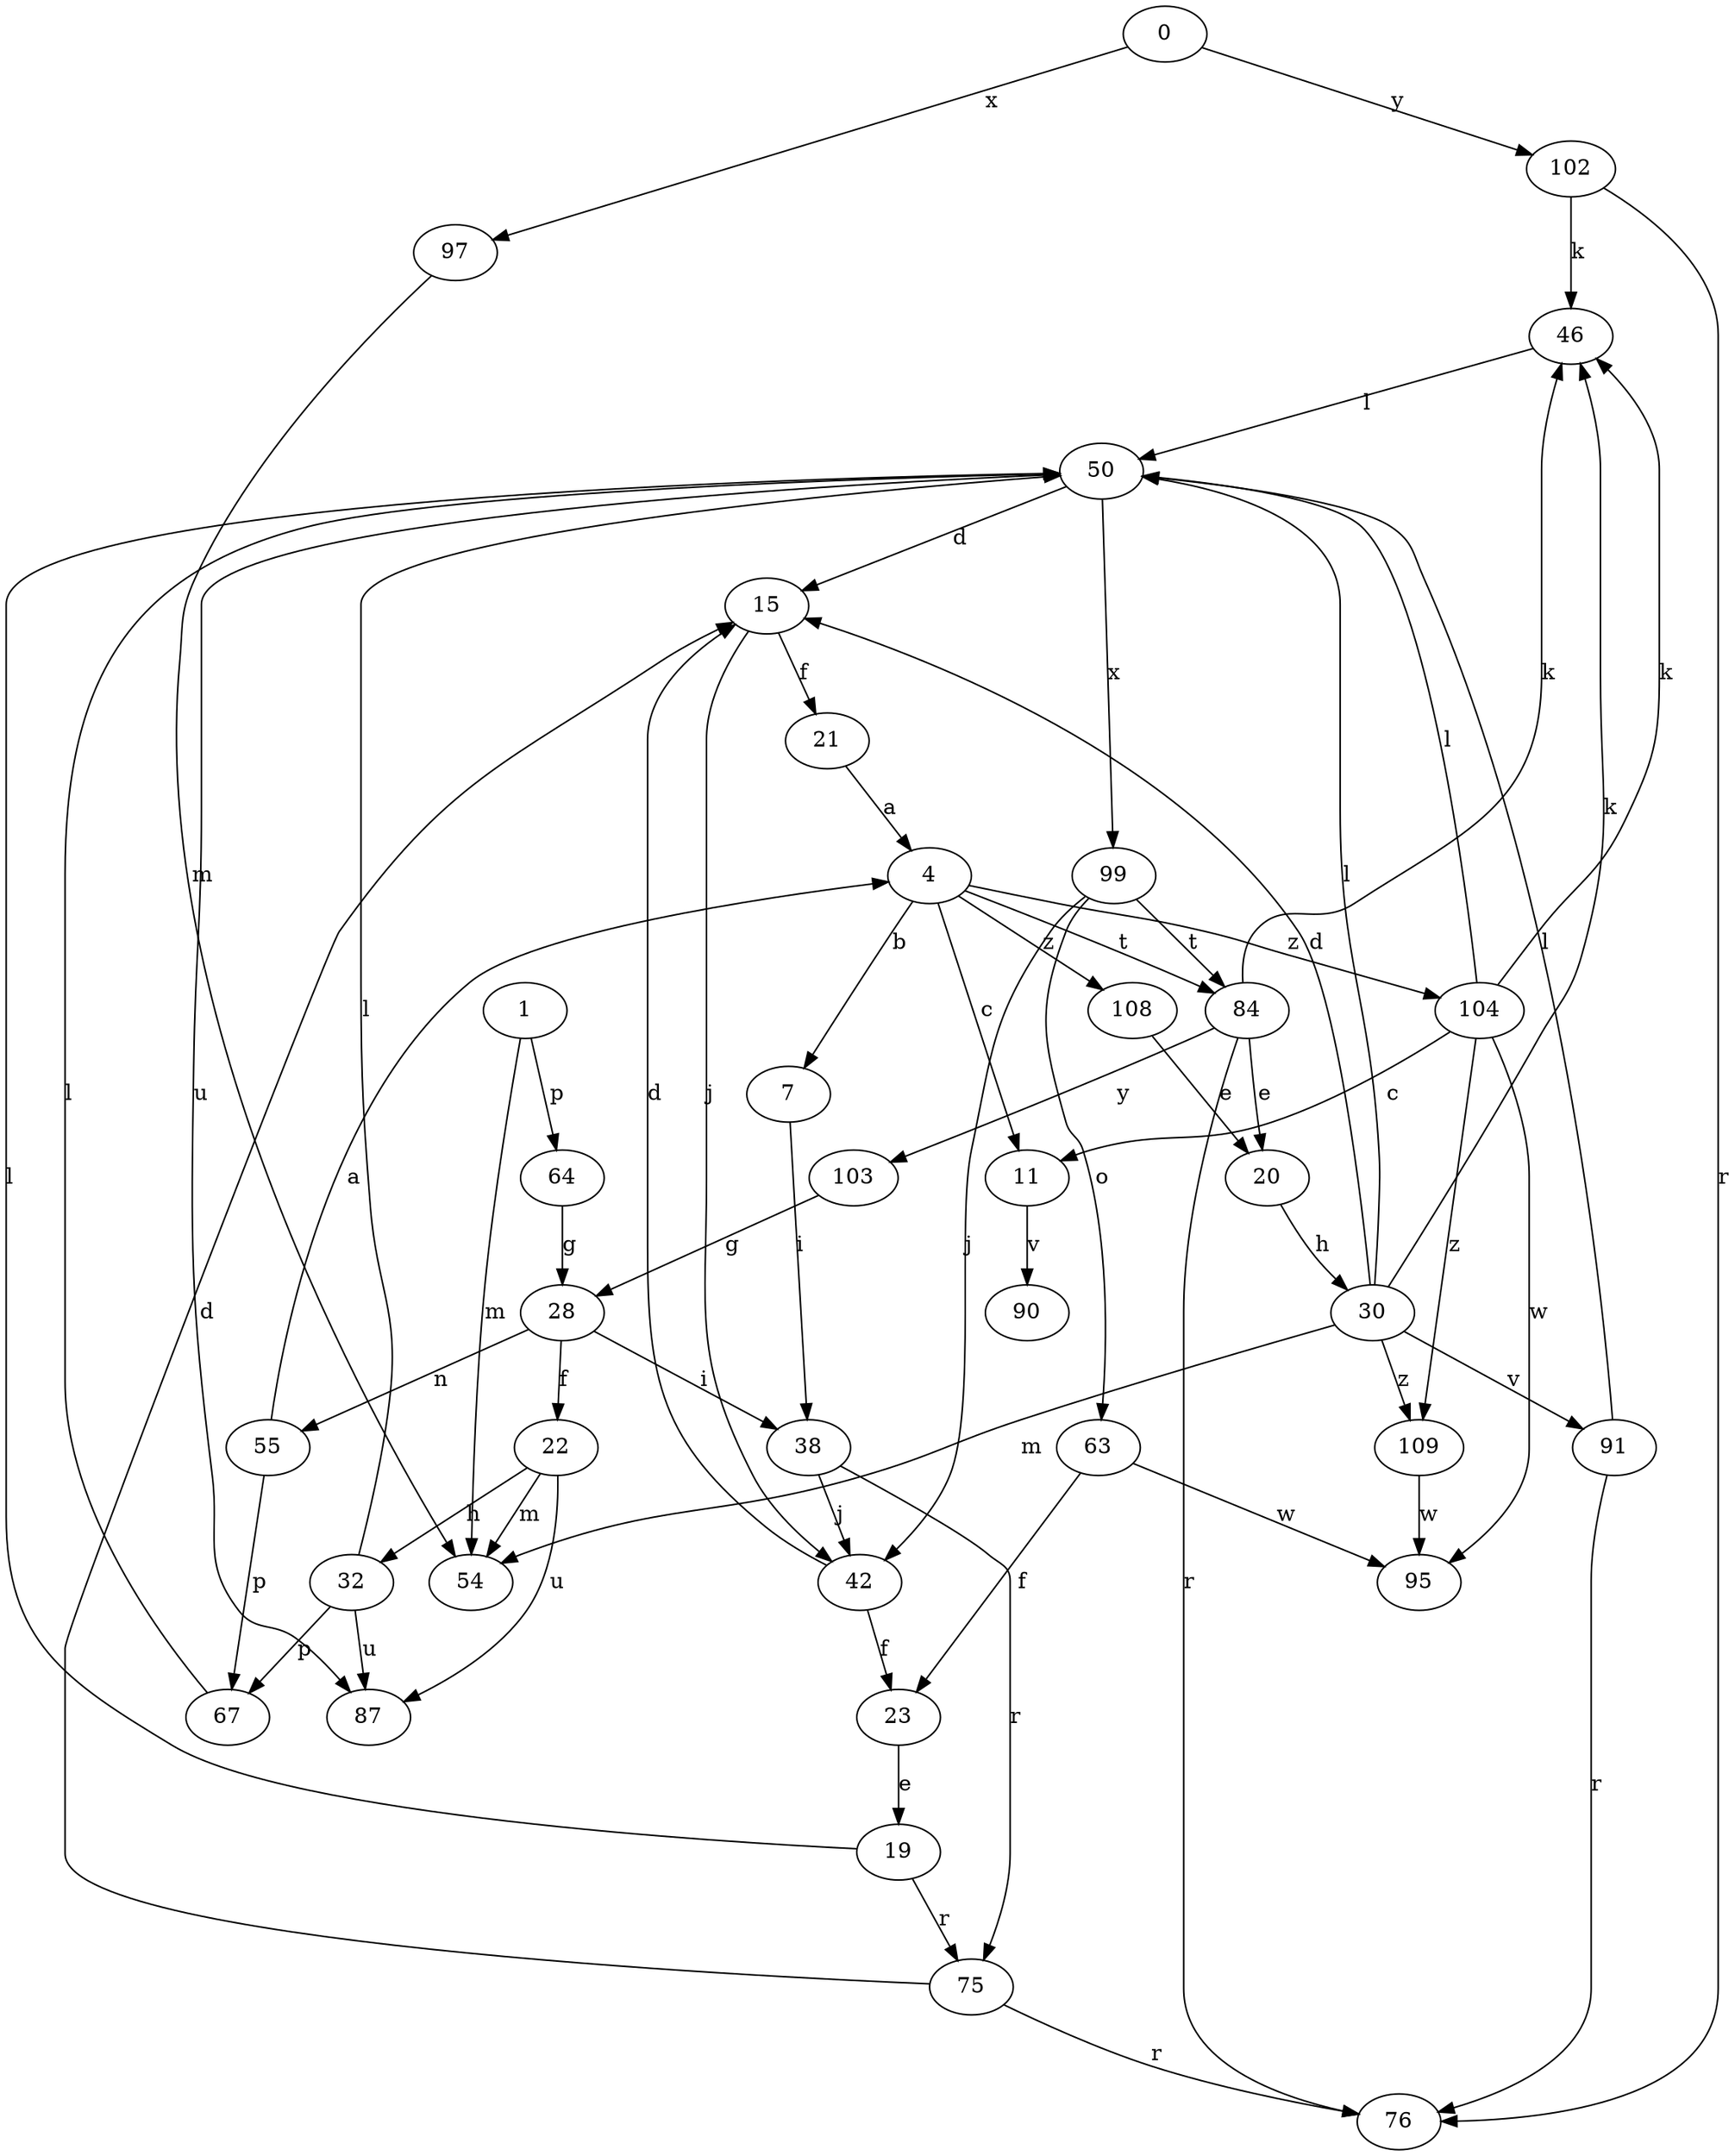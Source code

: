 strict digraph  {
0;
1;
4;
7;
11;
15;
19;
20;
21;
22;
23;
28;
30;
32;
38;
42;
46;
50;
54;
55;
63;
64;
67;
75;
76;
84;
87;
90;
91;
95;
97;
99;
102;
103;
104;
108;
109;
0 -> 97  [label=x];
0 -> 102  [label=y];
1 -> 54  [label=m];
1 -> 64  [label=p];
4 -> 7  [label=b];
4 -> 11  [label=c];
4 -> 84  [label=t];
4 -> 104  [label=z];
4 -> 108  [label=z];
7 -> 38  [label=i];
11 -> 90  [label=v];
15 -> 21  [label=f];
15 -> 42  [label=j];
19 -> 50  [label=l];
19 -> 75  [label=r];
20 -> 30  [label=h];
21 -> 4  [label=a];
22 -> 32  [label=h];
22 -> 54  [label=m];
22 -> 87  [label=u];
23 -> 19  [label=e];
28 -> 22  [label=f];
28 -> 38  [label=i];
28 -> 55  [label=n];
30 -> 15  [label=d];
30 -> 46  [label=k];
30 -> 50  [label=l];
30 -> 54  [label=m];
30 -> 91  [label=v];
30 -> 109  [label=z];
32 -> 50  [label=l];
32 -> 67  [label=p];
32 -> 87  [label=u];
38 -> 42  [label=j];
38 -> 75  [label=r];
42 -> 15  [label=d];
42 -> 23  [label=f];
46 -> 50  [label=l];
50 -> 15  [label=d];
50 -> 87  [label=u];
50 -> 99  [label=x];
55 -> 4  [label=a];
55 -> 67  [label=p];
63 -> 23  [label=f];
63 -> 95  [label=w];
64 -> 28  [label=g];
67 -> 50  [label=l];
75 -> 15  [label=d];
75 -> 76  [label=r];
84 -> 20  [label=e];
84 -> 46  [label=k];
84 -> 76  [label=r];
84 -> 103  [label=y];
91 -> 50  [label=l];
91 -> 76  [label=r];
97 -> 54  [label=m];
99 -> 42  [label=j];
99 -> 63  [label=o];
99 -> 84  [label=t];
102 -> 46  [label=k];
102 -> 76  [label=r];
103 -> 28  [label=g];
104 -> 11  [label=c];
104 -> 46  [label=k];
104 -> 50  [label=l];
104 -> 95  [label=w];
104 -> 109  [label=z];
108 -> 20  [label=e];
109 -> 95  [label=w];
}
